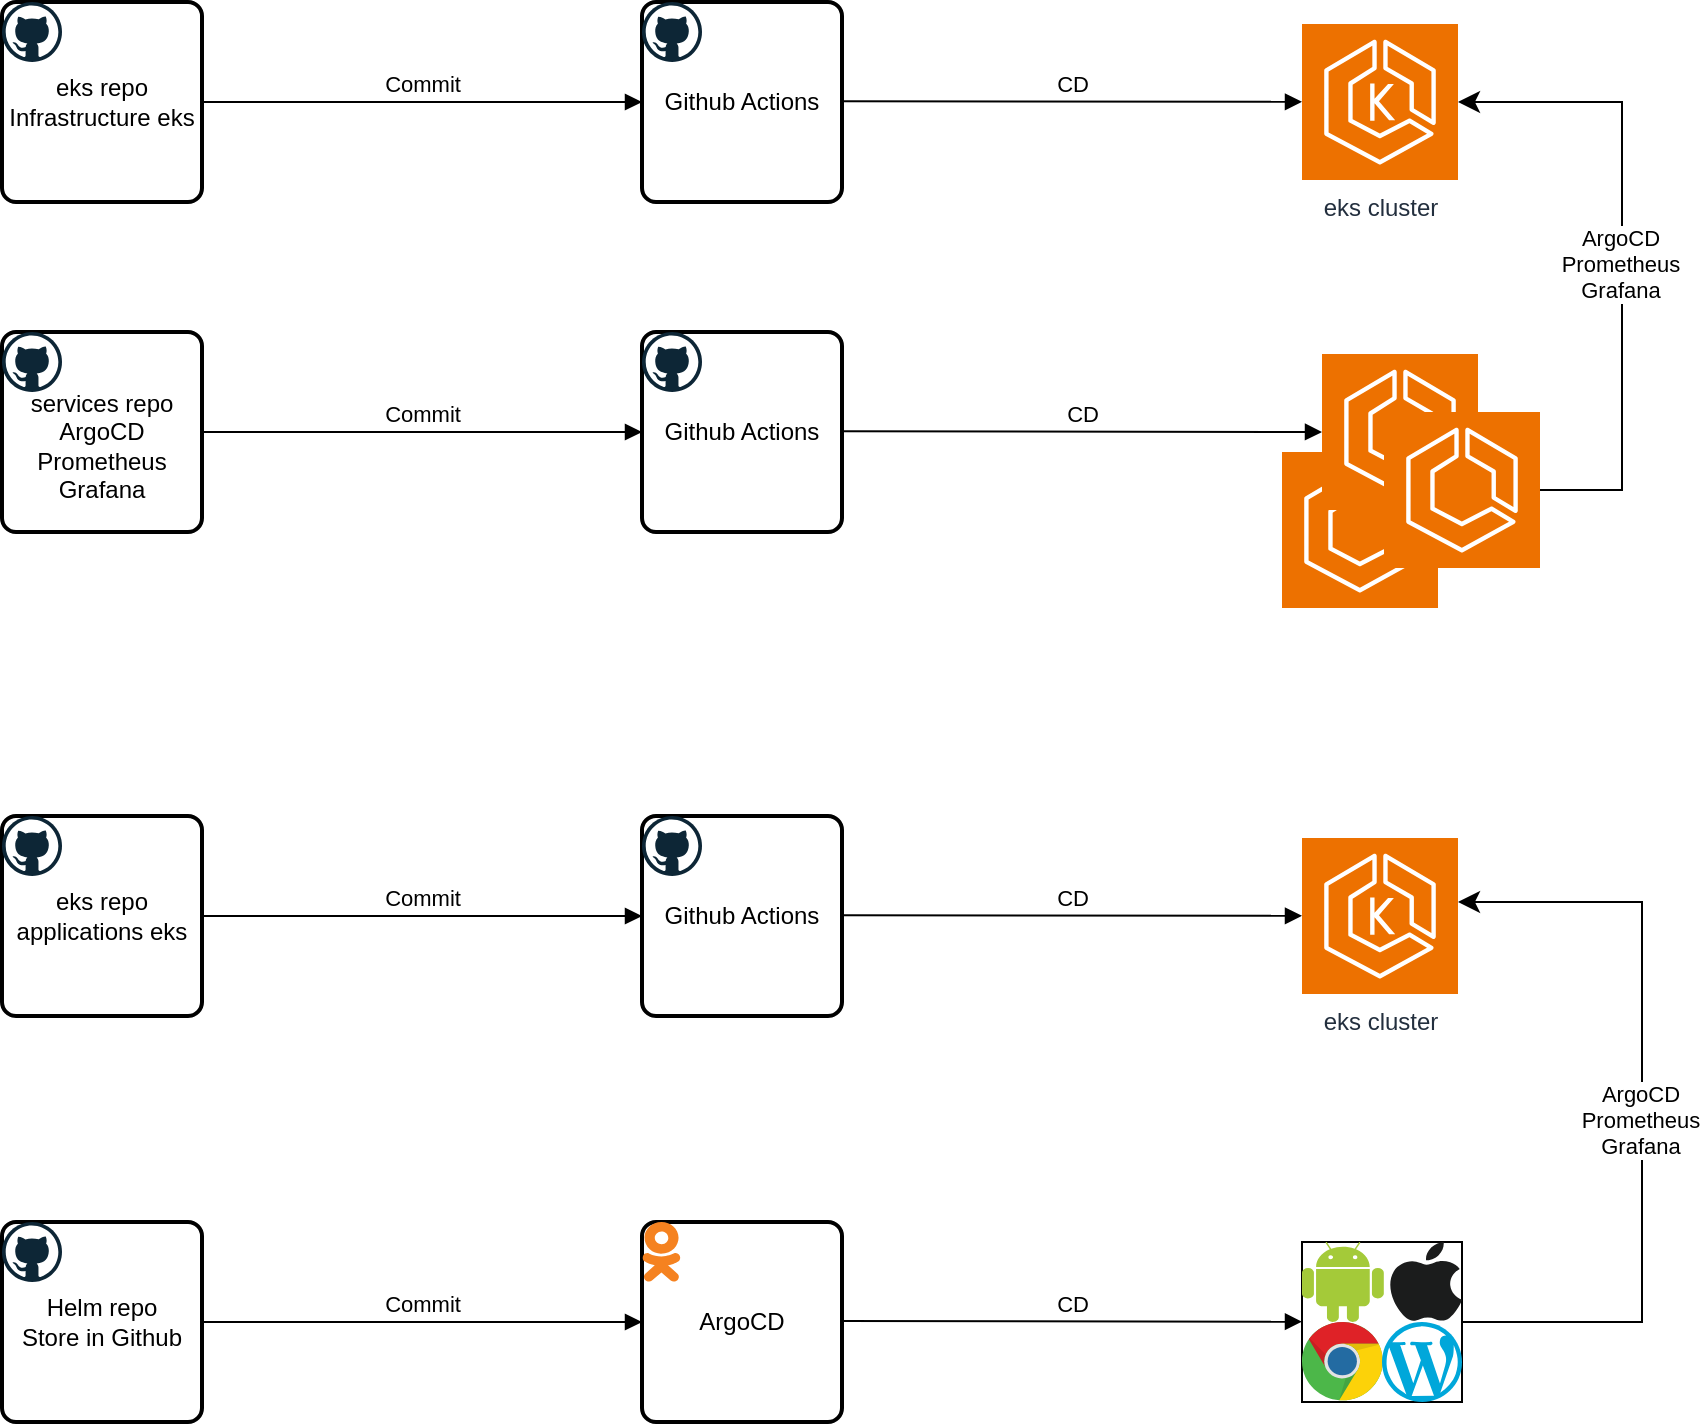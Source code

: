<mxfile version="24.0.7" type="github">
  <diagram name="Page-1" id="5d7acffa-a066-3a61-03fe-96351882024d">
    <mxGraphModel dx="1434" dy="746" grid="1" gridSize="10" guides="1" tooltips="1" connect="1" arrows="1" fold="1" page="1" pageScale="1" pageWidth="1100" pageHeight="850" background="#ffffff" math="0" shadow="0">
      <root>
        <mxCell id="0" />
        <mxCell id="1" parent="0" />
        <mxCell id="LuSrNHb6YKKbZz44swXS-5" value="eks repo&lt;div&gt;Infrastructure eks&lt;/div&gt;" style="rounded=1;whiteSpace=wrap;html=1;absoluteArcSize=1;arcSize=14;strokeWidth=2;" vertex="1" parent="1">
          <mxGeometry x="160" y="80" width="100" height="100" as="geometry" />
        </mxCell>
        <mxCell id="LuSrNHb6YKKbZz44swXS-6" value="Github Actions" style="rounded=1;whiteSpace=wrap;html=1;absoluteArcSize=1;arcSize=14;strokeWidth=2;" vertex="1" parent="1">
          <mxGeometry x="480" y="80" width="100" height="100" as="geometry" />
        </mxCell>
        <mxCell id="LuSrNHb6YKKbZz44swXS-7" value="Commit" style="html=1;verticalAlign=bottom;endArrow=block;curved=0;rounded=0;exitX=1;exitY=0.5;exitDx=0;exitDy=0;" edge="1" parent="1" source="LuSrNHb6YKKbZz44swXS-5" target="LuSrNHb6YKKbZz44swXS-6">
          <mxGeometry width="80" relative="1" as="geometry">
            <mxPoint x="290" y="140" as="sourcePoint" />
            <mxPoint x="510" y="180" as="targetPoint" />
          </mxGeometry>
        </mxCell>
        <mxCell id="LuSrNHb6YKKbZz44swXS-10" value="CD" style="html=1;verticalAlign=bottom;endArrow=block;curved=0;rounded=0;exitX=1;exitY=0.5;exitDx=0;exitDy=0;" edge="1" parent="1">
          <mxGeometry width="80" relative="1" as="geometry">
            <mxPoint x="580" y="129.58" as="sourcePoint" />
            <mxPoint x="810" y="129.939" as="targetPoint" />
          </mxGeometry>
        </mxCell>
        <mxCell id="LuSrNHb6YKKbZz44swXS-11" value="&lt;div&gt;&lt;br&gt;&lt;/div&gt;services repo&lt;div&gt;&lt;div&gt;ArgoCD&lt;/div&gt;&lt;div&gt;Prometheus&lt;/div&gt;&lt;div&gt;Grafana&lt;/div&gt;&lt;/div&gt;" style="rounded=1;whiteSpace=wrap;html=1;absoluteArcSize=1;arcSize=14;strokeWidth=2;" vertex="1" parent="1">
          <mxGeometry x="160" y="245" width="100" height="100" as="geometry" />
        </mxCell>
        <mxCell id="LuSrNHb6YKKbZz44swXS-12" value="Github Actions" style="rounded=1;whiteSpace=wrap;html=1;absoluteArcSize=1;arcSize=14;strokeWidth=2;" vertex="1" parent="1">
          <mxGeometry x="480" y="245" width="100" height="100" as="geometry" />
        </mxCell>
        <mxCell id="LuSrNHb6YKKbZz44swXS-13" value="Commit" style="html=1;verticalAlign=bottom;endArrow=block;curved=0;rounded=0;exitX=1;exitY=0.5;exitDx=0;exitDy=0;" edge="1" parent="1" source="LuSrNHb6YKKbZz44swXS-11" target="LuSrNHb6YKKbZz44swXS-12">
          <mxGeometry width="80" relative="1" as="geometry">
            <mxPoint x="290" y="305" as="sourcePoint" />
            <mxPoint x="510" y="345" as="targetPoint" />
          </mxGeometry>
        </mxCell>
        <mxCell id="LuSrNHb6YKKbZz44swXS-15" value="CD" style="html=1;verticalAlign=bottom;endArrow=block;curved=0;rounded=0;exitX=1;exitY=0.5;exitDx=0;exitDy=0;entryX=0;entryY=0.5;entryDx=0;entryDy=0;entryPerimeter=0;" edge="1" parent="1" target="LuSrNHb6YKKbZz44swXS-18">
          <mxGeometry width="80" relative="1" as="geometry">
            <mxPoint x="580" y="294.58" as="sourcePoint" />
            <mxPoint x="810" y="294.939" as="targetPoint" />
          </mxGeometry>
        </mxCell>
        <mxCell id="LuSrNHb6YKKbZz44swXS-16" value="eks cluster" style="sketch=0;points=[[0,0,0],[0.25,0,0],[0.5,0,0],[0.75,0,0],[1,0,0],[0,1,0],[0.25,1,0],[0.5,1,0],[0.75,1,0],[1,1,0],[0,0.25,0],[0,0.5,0],[0,0.75,0],[1,0.25,0],[1,0.5,0],[1,0.75,0]];outlineConnect=0;fontColor=#232F3E;fillColor=#ED7100;strokeColor=#ffffff;dashed=0;verticalLabelPosition=bottom;verticalAlign=top;align=center;html=1;fontSize=12;fontStyle=0;aspect=fixed;shape=mxgraph.aws4.resourceIcon;resIcon=mxgraph.aws4.eks;" vertex="1" parent="1">
          <mxGeometry x="810" y="91" width="78" height="78" as="geometry" />
        </mxCell>
        <mxCell id="LuSrNHb6YKKbZz44swXS-20" value="" style="sketch=0;points=[[0,0,0],[0.25,0,0],[0.5,0,0],[0.75,0,0],[1,0,0],[0,1,0],[0.25,1,0],[0.5,1,0],[0.75,1,0],[1,1,0],[0,0.25,0],[0,0.5,0],[0,0.75,0],[1,0.25,0],[1,0.5,0],[1,0.75,0]];outlineConnect=0;fontColor=#232F3E;fillColor=#ED7100;strokeColor=#ffffff;dashed=0;verticalLabelPosition=bottom;verticalAlign=top;align=center;html=1;fontSize=12;fontStyle=0;aspect=fixed;shape=mxgraph.aws4.resourceIcon;resIcon=mxgraph.aws4.ecs;" vertex="1" parent="1">
          <mxGeometry x="800" y="305" width="78" height="78" as="geometry" />
        </mxCell>
        <mxCell id="LuSrNHb6YKKbZz44swXS-18" value="" style="sketch=0;points=[[0,0,0],[0.25,0,0],[0.5,0,0],[0.75,0,0],[1,0,0],[0,1,0],[0.25,1,0],[0.5,1,0],[0.75,1,0],[1,1,0],[0,0.25,0],[0,0.5,0],[0,0.75,0],[1,0.25,0],[1,0.5,0],[1,0.75,0]];outlineConnect=0;fontColor=#232F3E;fillColor=#ED7100;strokeColor=#ffffff;dashed=0;verticalLabelPosition=bottom;verticalAlign=top;align=center;html=1;fontSize=12;fontStyle=0;aspect=fixed;shape=mxgraph.aws4.resourceIcon;resIcon=mxgraph.aws4.ecs;" vertex="1" parent="1">
          <mxGeometry x="820" y="256" width="78" height="78" as="geometry" />
        </mxCell>
        <mxCell id="LuSrNHb6YKKbZz44swXS-19" value="" style="sketch=0;points=[[0,0,0],[0.25,0,0],[0.5,0,0],[0.75,0,0],[1,0,0],[0,1,0],[0.25,1,0],[0.5,1,0],[0.75,1,0],[1,1,0],[0,0.25,0],[0,0.5,0],[0,0.75,0],[1,0.25,0],[1,0.5,0],[1,0.75,0]];outlineConnect=0;fontColor=#232F3E;fillColor=#ED7100;strokeColor=#ffffff;dashed=0;verticalLabelPosition=bottom;verticalAlign=top;align=center;html=1;fontSize=12;fontStyle=0;aspect=fixed;shape=mxgraph.aws4.resourceIcon;resIcon=mxgraph.aws4.ecs;" vertex="1" parent="1">
          <mxGeometry x="851" y="285" width="78" height="78" as="geometry" />
        </mxCell>
        <mxCell id="LuSrNHb6YKKbZz44swXS-22" value="" style="edgeStyle=segmentEdgeStyle;endArrow=classic;html=1;curved=0;rounded=0;endSize=8;startSize=8;exitX=1;exitY=0.5;exitDx=0;exitDy=0;exitPerimeter=0;" edge="1" parent="1" source="LuSrNHb6YKKbZz44swXS-19" target="LuSrNHb6YKKbZz44swXS-16">
          <mxGeometry width="50" height="50" relative="1" as="geometry">
            <mxPoint x="940" y="310" as="sourcePoint" />
            <mxPoint x="920" y="140" as="targetPoint" />
            <Array as="points">
              <mxPoint x="970" y="324" />
              <mxPoint x="970" y="130" />
            </Array>
          </mxGeometry>
        </mxCell>
        <mxCell id="LuSrNHb6YKKbZz44swXS-23" value="ArgoCD&lt;div&gt;Prometheus&lt;/div&gt;&lt;div&gt;Grafana&lt;/div&gt;" style="edgeLabel;html=1;align=center;verticalAlign=middle;resizable=0;points=[];" vertex="1" connectable="0" parent="LuSrNHb6YKKbZz44swXS-22">
          <mxGeometry x="-0.024" y="1" relative="1" as="geometry">
            <mxPoint as="offset" />
          </mxGeometry>
        </mxCell>
        <mxCell id="LuSrNHb6YKKbZz44swXS-24" value="eks repo&lt;div&gt;applications eks&lt;/div&gt;" style="rounded=1;whiteSpace=wrap;html=1;absoluteArcSize=1;arcSize=14;strokeWidth=2;" vertex="1" parent="1">
          <mxGeometry x="160" y="487" width="100" height="100" as="geometry" />
        </mxCell>
        <mxCell id="LuSrNHb6YKKbZz44swXS-25" value="Github Actions" style="rounded=1;whiteSpace=wrap;html=1;absoluteArcSize=1;arcSize=14;strokeWidth=2;" vertex="1" parent="1">
          <mxGeometry x="480" y="487" width="100" height="100" as="geometry" />
        </mxCell>
        <mxCell id="LuSrNHb6YKKbZz44swXS-26" value="Commit" style="html=1;verticalAlign=bottom;endArrow=block;curved=0;rounded=0;exitX=1;exitY=0.5;exitDx=0;exitDy=0;" edge="1" parent="1" source="LuSrNHb6YKKbZz44swXS-24" target="LuSrNHb6YKKbZz44swXS-25">
          <mxGeometry width="80" relative="1" as="geometry">
            <mxPoint x="290" y="547" as="sourcePoint" />
            <mxPoint x="510" y="587" as="targetPoint" />
          </mxGeometry>
        </mxCell>
        <mxCell id="LuSrNHb6YKKbZz44swXS-27" value="CD" style="html=1;verticalAlign=bottom;endArrow=block;curved=0;rounded=0;exitX=1;exitY=0.5;exitDx=0;exitDy=0;" edge="1" parent="1">
          <mxGeometry width="80" relative="1" as="geometry">
            <mxPoint x="580" y="536.58" as="sourcePoint" />
            <mxPoint x="810" y="536.939" as="targetPoint" />
          </mxGeometry>
        </mxCell>
        <mxCell id="LuSrNHb6YKKbZz44swXS-28" value="eks cluster" style="sketch=0;points=[[0,0,0],[0.25,0,0],[0.5,0,0],[0.75,0,0],[1,0,0],[0,1,0],[0.25,1,0],[0.5,1,0],[0.75,1,0],[1,1,0],[0,0.25,0],[0,0.5,0],[0,0.75,0],[1,0.25,0],[1,0.5,0],[1,0.75,0]];outlineConnect=0;fontColor=#232F3E;fillColor=#ED7100;strokeColor=#ffffff;dashed=0;verticalLabelPosition=bottom;verticalAlign=top;align=center;html=1;fontSize=12;fontStyle=0;aspect=fixed;shape=mxgraph.aws4.resourceIcon;resIcon=mxgraph.aws4.eks;" vertex="1" parent="1">
          <mxGeometry x="810" y="498" width="78" height="78" as="geometry" />
        </mxCell>
        <mxCell id="LuSrNHb6YKKbZz44swXS-31" value="" style="dashed=0;outlineConnect=0;html=1;align=center;labelPosition=center;verticalLabelPosition=bottom;verticalAlign=top;shape=mxgraph.weblogos.github" vertex="1" parent="1">
          <mxGeometry x="160" y="80" width="30" height="30" as="geometry" />
        </mxCell>
        <mxCell id="LuSrNHb6YKKbZz44swXS-32" value="" style="dashed=0;outlineConnect=0;html=1;align=center;labelPosition=center;verticalLabelPosition=bottom;verticalAlign=top;shape=mxgraph.weblogos.github" vertex="1" parent="1">
          <mxGeometry x="480" y="80" width="30" height="30" as="geometry" />
        </mxCell>
        <mxCell id="LuSrNHb6YKKbZz44swXS-33" value="" style="dashed=0;outlineConnect=0;html=1;align=center;labelPosition=center;verticalLabelPosition=bottom;verticalAlign=top;shape=mxgraph.weblogos.github" vertex="1" parent="1">
          <mxGeometry x="160" y="245" width="30" height="30" as="geometry" />
        </mxCell>
        <mxCell id="LuSrNHb6YKKbZz44swXS-34" value="" style="dashed=0;outlineConnect=0;html=1;align=center;labelPosition=center;verticalLabelPosition=bottom;verticalAlign=top;shape=mxgraph.weblogos.github" vertex="1" parent="1">
          <mxGeometry x="480" y="245" width="30" height="30" as="geometry" />
        </mxCell>
        <mxCell id="LuSrNHb6YKKbZz44swXS-35" value="" style="dashed=0;outlineConnect=0;html=1;align=center;labelPosition=center;verticalLabelPosition=bottom;verticalAlign=top;shape=mxgraph.weblogos.github" vertex="1" parent="1">
          <mxGeometry x="160" y="487" width="30" height="30" as="geometry" />
        </mxCell>
        <mxCell id="LuSrNHb6YKKbZz44swXS-36" value="" style="dashed=0;outlineConnect=0;html=1;align=center;labelPosition=center;verticalLabelPosition=bottom;verticalAlign=top;shape=mxgraph.weblogos.github" vertex="1" parent="1">
          <mxGeometry x="480" y="487" width="30" height="30" as="geometry" />
        </mxCell>
        <mxCell id="LuSrNHb6YKKbZz44swXS-39" value="" style="group;strokeColor=default;fillColor=default;gradientColor=none;" vertex="1" connectable="0" parent="1">
          <mxGeometry x="810" y="700" width="80" height="80" as="geometry" />
        </mxCell>
        <mxCell id="LuSrNHb6YKKbZz44swXS-29" value="" style="dashed=0;outlineConnect=0;html=1;align=center;labelPosition=center;verticalLabelPosition=bottom;verticalAlign=top;shape=mxgraph.weblogos.apple;fillColor=#1B1C1C;strokeColor=none" vertex="1" parent="LuSrNHb6YKKbZz44swXS-39">
          <mxGeometry x="43.3" width="36.7" height="40" as="geometry" />
        </mxCell>
        <mxCell id="LuSrNHb6YKKbZz44swXS-30" value="" style="dashed=0;outlineConnect=0;html=1;align=center;labelPosition=center;verticalLabelPosition=bottom;verticalAlign=top;shape=mxgraph.weblogos.android;fillColor=#A4CA39;strokeColor=none" vertex="1" parent="LuSrNHb6YKKbZz44swXS-39">
          <mxGeometry width="40.9" height="40" as="geometry" />
        </mxCell>
        <mxCell id="LuSrNHb6YKKbZz44swXS-37" value="" style="dashed=0;outlineConnect=0;html=1;align=center;labelPosition=center;verticalLabelPosition=bottom;verticalAlign=top;shape=mxgraph.weblogos.chrome" vertex="1" parent="LuSrNHb6YKKbZz44swXS-39">
          <mxGeometry y="40" width="40.9" height="40" as="geometry" />
        </mxCell>
        <mxCell id="LuSrNHb6YKKbZz44swXS-38" value="" style="dashed=0;outlineConnect=0;html=1;align=center;labelPosition=center;verticalLabelPosition=bottom;verticalAlign=top;shape=mxgraph.weblogos.wordpress_2;fillColor=#00A7DA;strokeColor=none" vertex="1" parent="LuSrNHb6YKKbZz44swXS-39">
          <mxGeometry x="40" y="40" width="40" height="40" as="geometry" />
        </mxCell>
        <mxCell id="LuSrNHb6YKKbZz44swXS-40" value="Helm repo&lt;div&gt;Store in Github&lt;/div&gt;" style="rounded=1;whiteSpace=wrap;html=1;absoluteArcSize=1;arcSize=14;strokeWidth=2;" vertex="1" parent="1">
          <mxGeometry x="160" y="690" width="100" height="100" as="geometry" />
        </mxCell>
        <mxCell id="LuSrNHb6YKKbZz44swXS-41" value="ArgoCD" style="rounded=1;whiteSpace=wrap;html=1;absoluteArcSize=1;arcSize=14;strokeWidth=2;" vertex="1" parent="1">
          <mxGeometry x="480" y="690" width="100" height="100" as="geometry" />
        </mxCell>
        <mxCell id="LuSrNHb6YKKbZz44swXS-42" value="Commit" style="html=1;verticalAlign=bottom;endArrow=block;curved=0;rounded=0;exitX=1;exitY=0.5;exitDx=0;exitDy=0;" edge="1" parent="1" source="LuSrNHb6YKKbZz44swXS-40" target="LuSrNHb6YKKbZz44swXS-41">
          <mxGeometry width="80" relative="1" as="geometry">
            <mxPoint x="290" y="750" as="sourcePoint" />
            <mxPoint x="510" y="790" as="targetPoint" />
          </mxGeometry>
        </mxCell>
        <mxCell id="LuSrNHb6YKKbZz44swXS-43" value="" style="dashed=0;outlineConnect=0;html=1;align=center;labelPosition=center;verticalLabelPosition=bottom;verticalAlign=top;shape=mxgraph.weblogos.github" vertex="1" parent="1">
          <mxGeometry x="160" y="690" width="30" height="30" as="geometry" />
        </mxCell>
        <mxCell id="LuSrNHb6YKKbZz44swXS-45" value="CD" style="html=1;verticalAlign=bottom;endArrow=block;curved=0;rounded=0;exitX=1;exitY=0.5;exitDx=0;exitDy=0;" edge="1" parent="1">
          <mxGeometry width="80" relative="1" as="geometry">
            <mxPoint x="580" y="739.5" as="sourcePoint" />
            <mxPoint x="810" y="739.859" as="targetPoint" />
          </mxGeometry>
        </mxCell>
        <mxCell id="LuSrNHb6YKKbZz44swXS-46" value="" style="edgeStyle=segmentEdgeStyle;endArrow=classic;html=1;curved=0;rounded=0;endSize=8;startSize=8;" edge="1" parent="1">
          <mxGeometry width="50" height="50" relative="1" as="geometry">
            <mxPoint x="890" y="740" as="sourcePoint" />
            <mxPoint x="888" y="530" as="targetPoint" />
            <Array as="points">
              <mxPoint x="980" y="740" />
              <mxPoint x="980" y="530" />
            </Array>
          </mxGeometry>
        </mxCell>
        <mxCell id="LuSrNHb6YKKbZz44swXS-47" value="ArgoCD&lt;div&gt;Prometheus&lt;/div&gt;&lt;div&gt;Grafana&lt;/div&gt;" style="edgeLabel;html=1;align=center;verticalAlign=middle;resizable=0;points=[];" vertex="1" connectable="0" parent="LuSrNHb6YKKbZz44swXS-46">
          <mxGeometry x="-0.024" y="1" relative="1" as="geometry">
            <mxPoint as="offset" />
          </mxGeometry>
        </mxCell>
        <mxCell id="LuSrNHb6YKKbZz44swXS-48" value="" style="dashed=0;outlineConnect=0;html=1;align=center;labelPosition=center;verticalLabelPosition=bottom;verticalAlign=top;shape=mxgraph.weblogos.odnoklassniki;fillColor=#F58220;strokeColor=none" vertex="1" parent="1">
          <mxGeometry x="480" y="690" width="19.4" height="30" as="geometry" />
        </mxCell>
      </root>
    </mxGraphModel>
  </diagram>
</mxfile>
